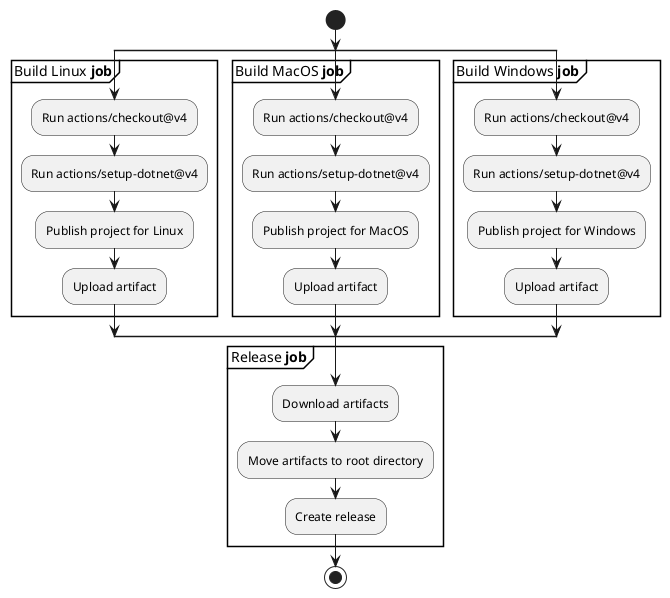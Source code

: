 @startuml build-release-workflow
start
split
    partition Build Linux **job** {
        :Run actions/checkout@v4;
        :Run actions/setup-dotnet@v4;
        :Publish project for Linux;
        :Upload artifact;
    }
split again
    partition Build MacOS **job** {
        :Run actions/checkout@v4;
        :Run actions/setup-dotnet@v4;
        :Publish project for MacOS;
        :Upload artifact;
    }
split again
    partition Build Windows **job** {
        :Run actions/checkout@v4;
        :Run actions/setup-dotnet@v4;
        :Publish project for Windows;
        :Upload artifact;
    }
end split
partition Release **job** {
    :Download artifacts;
    :Move artifacts to root directory;
    :Create release;
}
stop
@enduml
